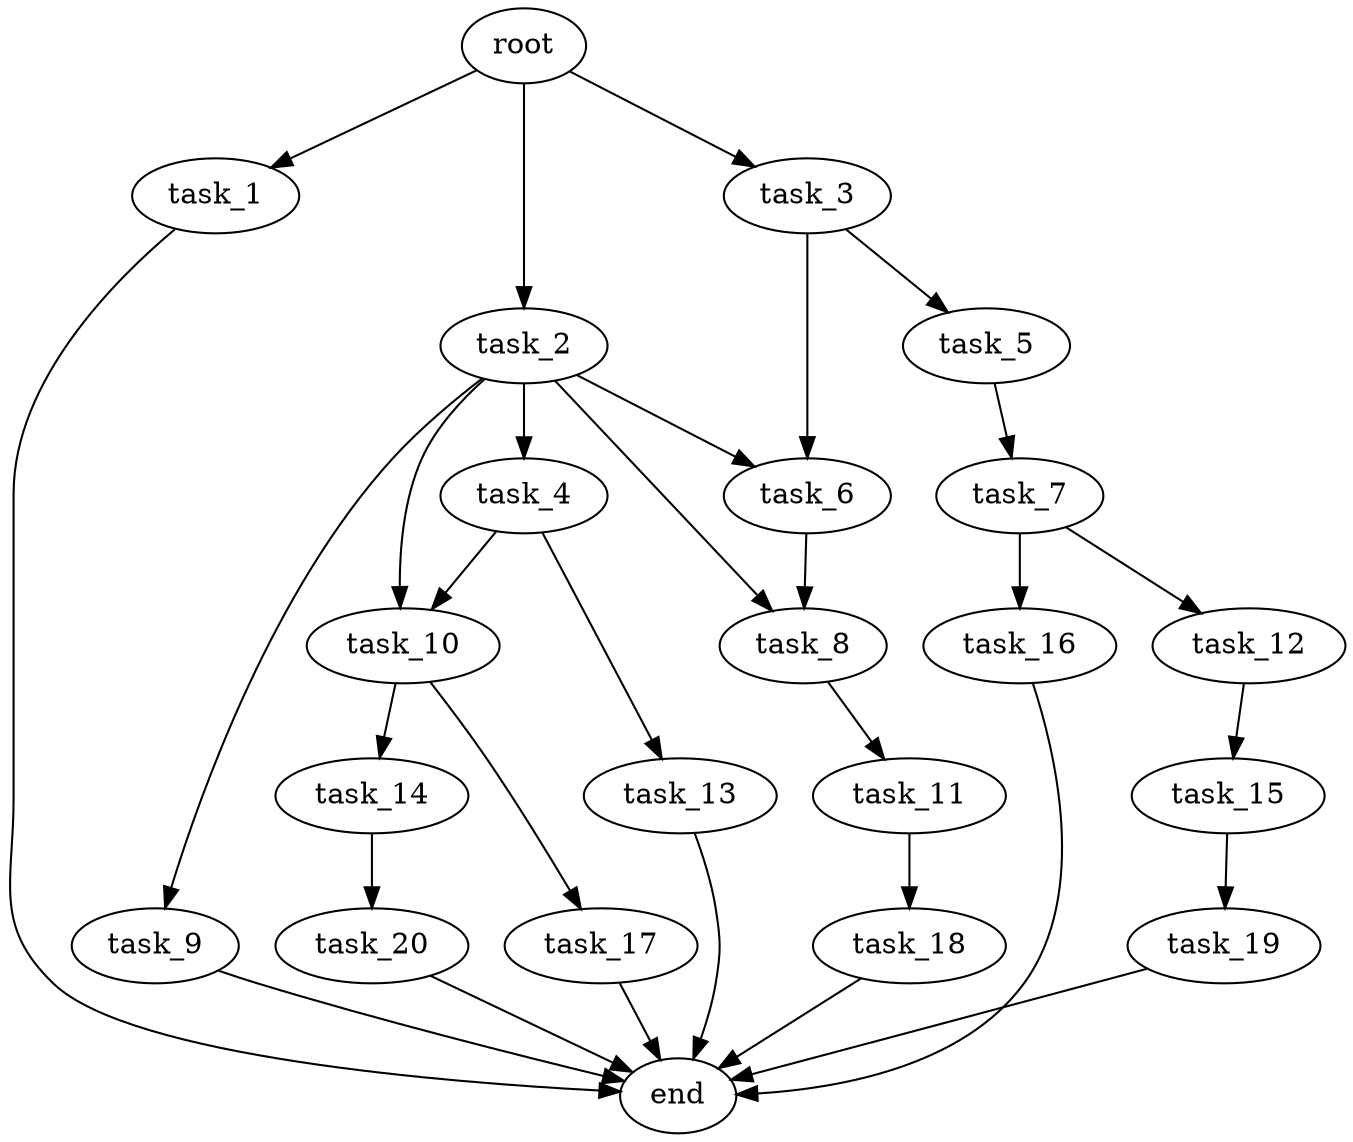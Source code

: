 digraph G {
  root [size="0.000000e+00"];
  task_1 [size="3.386274e+10"];
  task_2 [size="6.927353e+10"];
  task_3 [size="6.498717e+10"];
  task_4 [size="8.517801e+10"];
  task_5 [size="8.523561e+10"];
  task_6 [size="8.593562e+10"];
  task_7 [size="3.800714e+10"];
  task_8 [size="3.167295e+10"];
  task_9 [size="7.187456e+10"];
  task_10 [size="7.594259e+10"];
  task_11 [size="8.723958e+10"];
  task_12 [size="3.599551e+09"];
  task_13 [size="6.851391e+09"];
  task_14 [size="6.311979e+10"];
  task_15 [size="9.209370e+10"];
  task_16 [size="9.974262e+10"];
  task_17 [size="7.467917e+10"];
  task_18 [size="4.340281e+10"];
  task_19 [size="9.853328e+09"];
  task_20 [size="6.337845e+10"];
  end [size="0.000000e+00"];

  root -> task_1 [size="1.000000e-12"];
  root -> task_2 [size="1.000000e-12"];
  root -> task_3 [size="1.000000e-12"];
  task_1 -> end [size="1.000000e-12"];
  task_2 -> task_4 [size="8.517801e+08"];
  task_2 -> task_6 [size="4.296781e+08"];
  task_2 -> task_8 [size="1.583647e+08"];
  task_2 -> task_9 [size="7.187456e+08"];
  task_2 -> task_10 [size="3.797129e+08"];
  task_3 -> task_5 [size="8.523561e+08"];
  task_3 -> task_6 [size="4.296781e+08"];
  task_4 -> task_10 [size="3.797129e+08"];
  task_4 -> task_13 [size="6.851391e+07"];
  task_5 -> task_7 [size="3.800714e+08"];
  task_6 -> task_8 [size="1.583647e+08"];
  task_7 -> task_12 [size="3.599551e+07"];
  task_7 -> task_16 [size="9.974262e+08"];
  task_8 -> task_11 [size="8.723958e+08"];
  task_9 -> end [size="1.000000e-12"];
  task_10 -> task_14 [size="6.311979e+08"];
  task_10 -> task_17 [size="7.467917e+08"];
  task_11 -> task_18 [size="4.340281e+08"];
  task_12 -> task_15 [size="9.209370e+08"];
  task_13 -> end [size="1.000000e-12"];
  task_14 -> task_20 [size="6.337845e+08"];
  task_15 -> task_19 [size="9.853328e+07"];
  task_16 -> end [size="1.000000e-12"];
  task_17 -> end [size="1.000000e-12"];
  task_18 -> end [size="1.000000e-12"];
  task_19 -> end [size="1.000000e-12"];
  task_20 -> end [size="1.000000e-12"];
}
